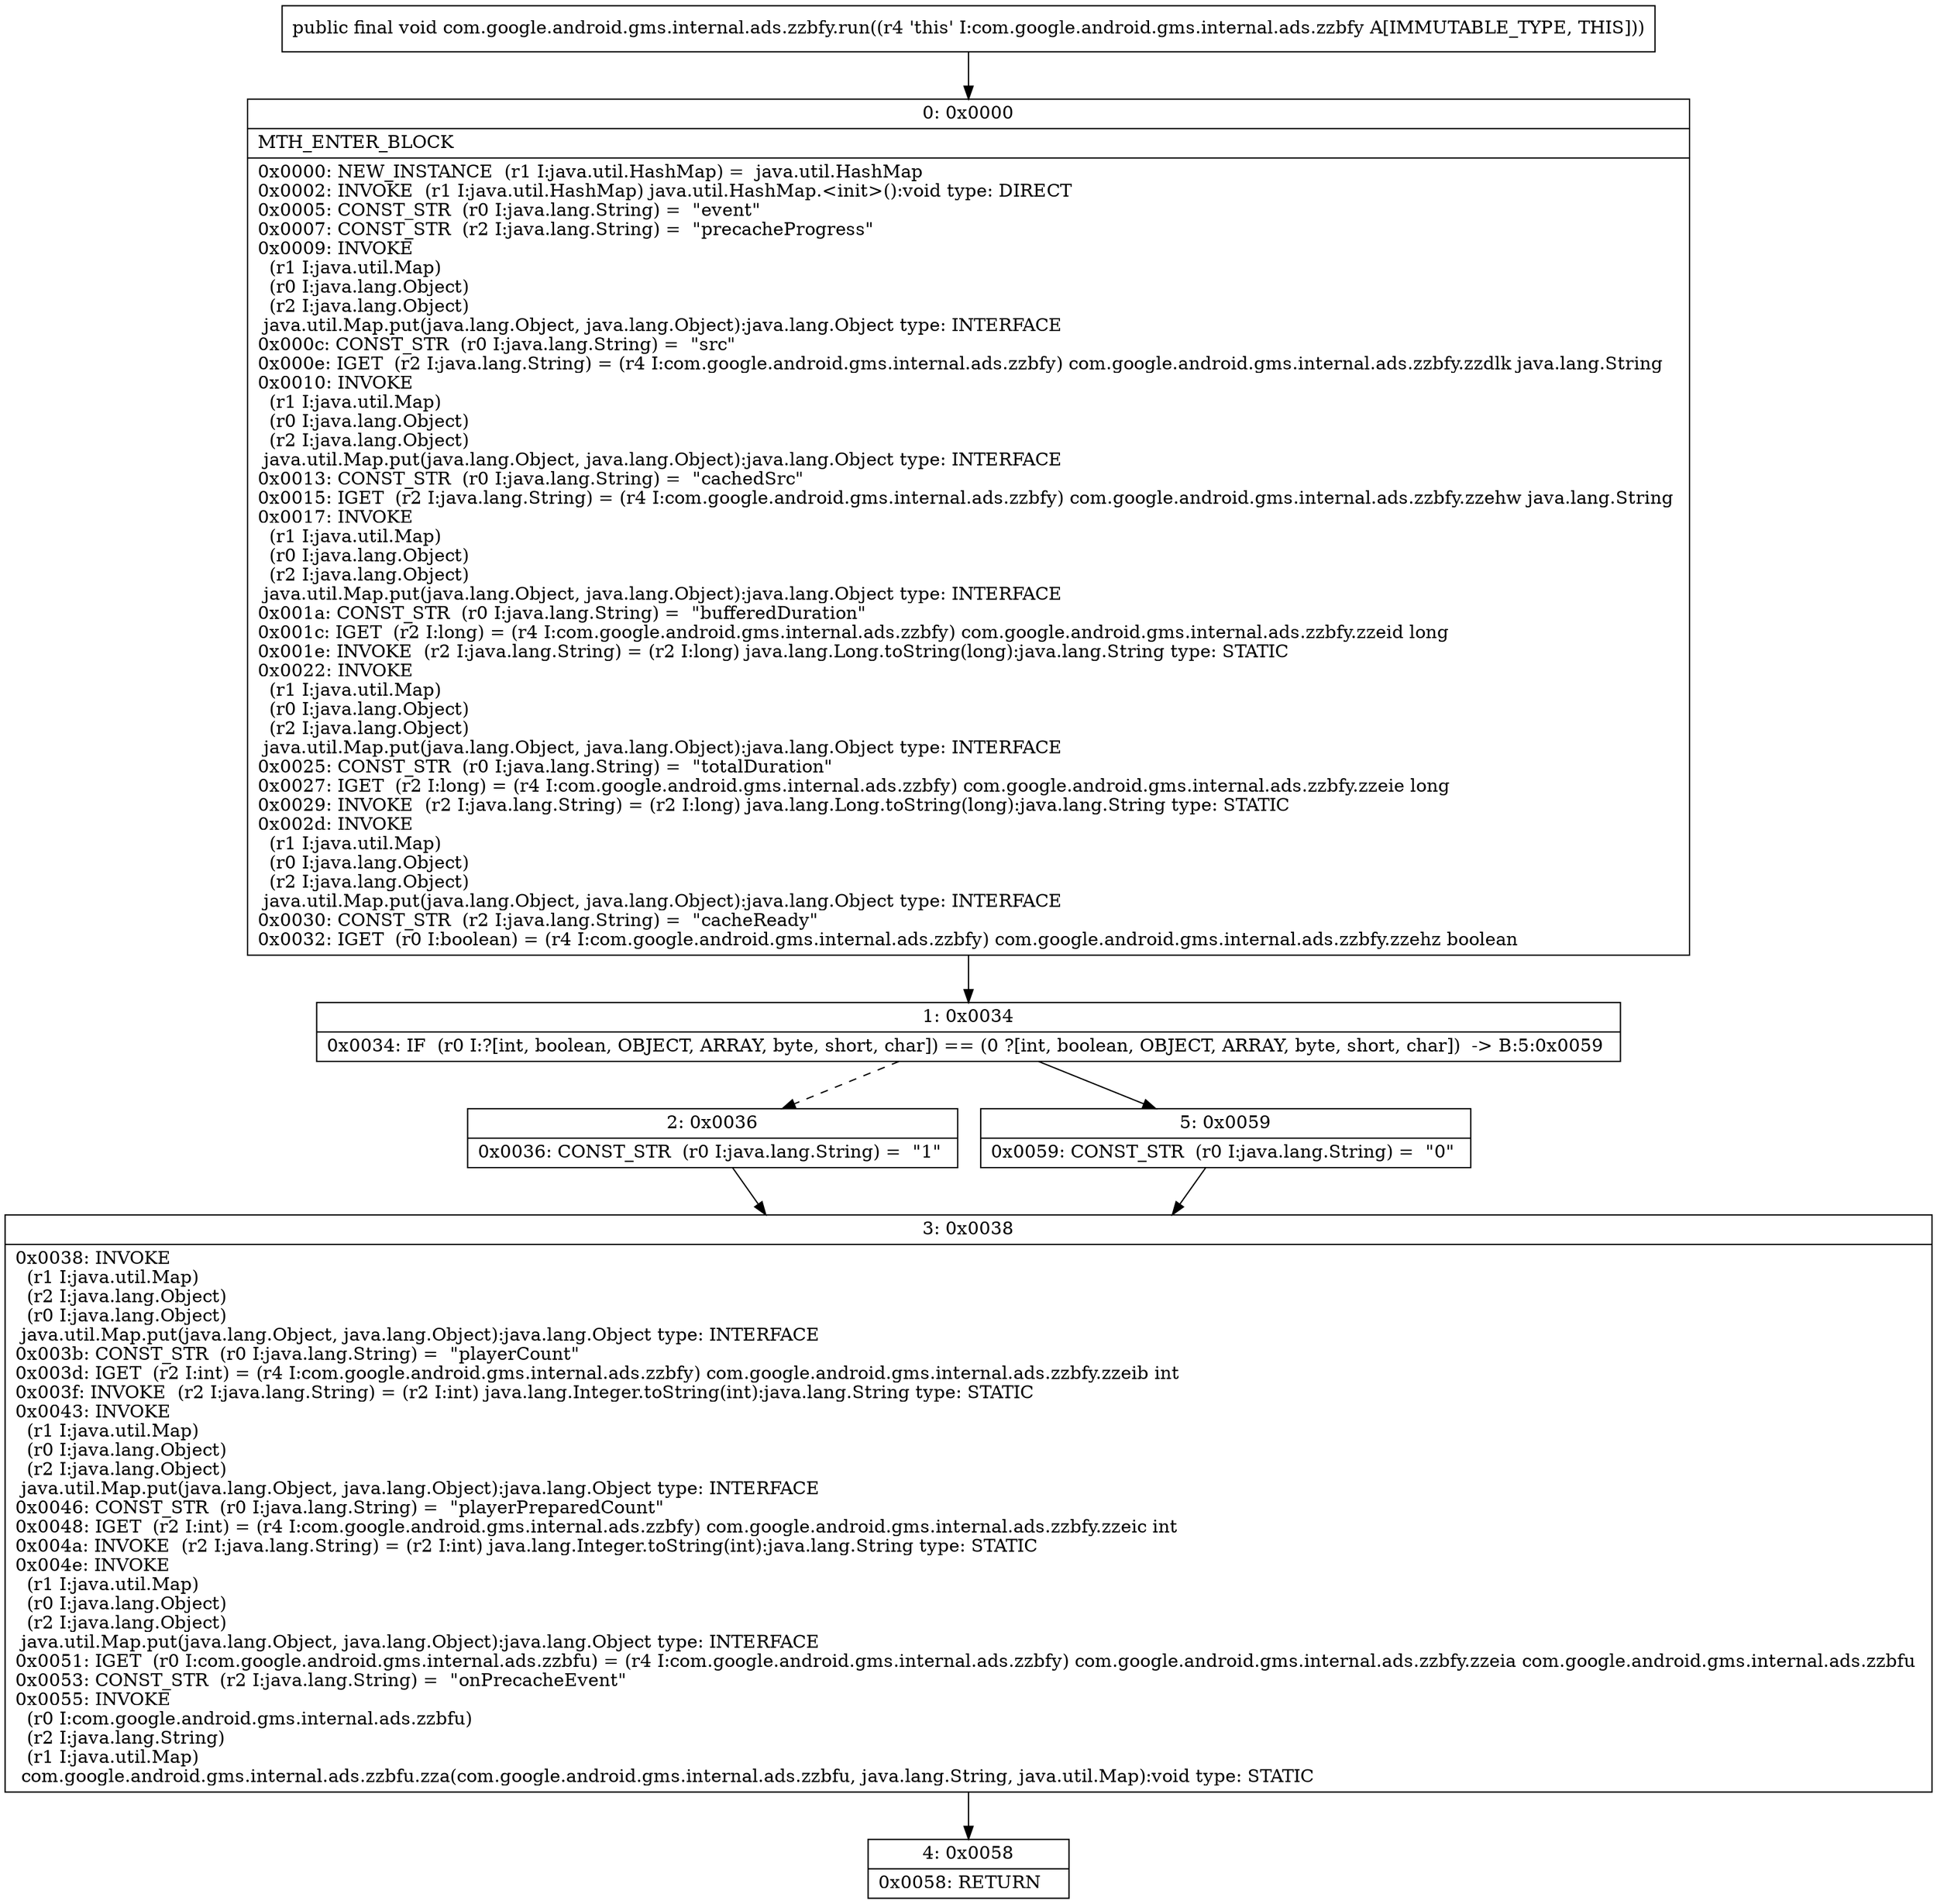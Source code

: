 digraph "CFG forcom.google.android.gms.internal.ads.zzbfy.run()V" {
Node_0 [shape=record,label="{0\:\ 0x0000|MTH_ENTER_BLOCK\l|0x0000: NEW_INSTANCE  (r1 I:java.util.HashMap) =  java.util.HashMap \l0x0002: INVOKE  (r1 I:java.util.HashMap) java.util.HashMap.\<init\>():void type: DIRECT \l0x0005: CONST_STR  (r0 I:java.lang.String) =  \"event\" \l0x0007: CONST_STR  (r2 I:java.lang.String) =  \"precacheProgress\" \l0x0009: INVOKE  \l  (r1 I:java.util.Map)\l  (r0 I:java.lang.Object)\l  (r2 I:java.lang.Object)\l java.util.Map.put(java.lang.Object, java.lang.Object):java.lang.Object type: INTERFACE \l0x000c: CONST_STR  (r0 I:java.lang.String) =  \"src\" \l0x000e: IGET  (r2 I:java.lang.String) = (r4 I:com.google.android.gms.internal.ads.zzbfy) com.google.android.gms.internal.ads.zzbfy.zzdlk java.lang.String \l0x0010: INVOKE  \l  (r1 I:java.util.Map)\l  (r0 I:java.lang.Object)\l  (r2 I:java.lang.Object)\l java.util.Map.put(java.lang.Object, java.lang.Object):java.lang.Object type: INTERFACE \l0x0013: CONST_STR  (r0 I:java.lang.String) =  \"cachedSrc\" \l0x0015: IGET  (r2 I:java.lang.String) = (r4 I:com.google.android.gms.internal.ads.zzbfy) com.google.android.gms.internal.ads.zzbfy.zzehw java.lang.String \l0x0017: INVOKE  \l  (r1 I:java.util.Map)\l  (r0 I:java.lang.Object)\l  (r2 I:java.lang.Object)\l java.util.Map.put(java.lang.Object, java.lang.Object):java.lang.Object type: INTERFACE \l0x001a: CONST_STR  (r0 I:java.lang.String) =  \"bufferedDuration\" \l0x001c: IGET  (r2 I:long) = (r4 I:com.google.android.gms.internal.ads.zzbfy) com.google.android.gms.internal.ads.zzbfy.zzeid long \l0x001e: INVOKE  (r2 I:java.lang.String) = (r2 I:long) java.lang.Long.toString(long):java.lang.String type: STATIC \l0x0022: INVOKE  \l  (r1 I:java.util.Map)\l  (r0 I:java.lang.Object)\l  (r2 I:java.lang.Object)\l java.util.Map.put(java.lang.Object, java.lang.Object):java.lang.Object type: INTERFACE \l0x0025: CONST_STR  (r0 I:java.lang.String) =  \"totalDuration\" \l0x0027: IGET  (r2 I:long) = (r4 I:com.google.android.gms.internal.ads.zzbfy) com.google.android.gms.internal.ads.zzbfy.zzeie long \l0x0029: INVOKE  (r2 I:java.lang.String) = (r2 I:long) java.lang.Long.toString(long):java.lang.String type: STATIC \l0x002d: INVOKE  \l  (r1 I:java.util.Map)\l  (r0 I:java.lang.Object)\l  (r2 I:java.lang.Object)\l java.util.Map.put(java.lang.Object, java.lang.Object):java.lang.Object type: INTERFACE \l0x0030: CONST_STR  (r2 I:java.lang.String) =  \"cacheReady\" \l0x0032: IGET  (r0 I:boolean) = (r4 I:com.google.android.gms.internal.ads.zzbfy) com.google.android.gms.internal.ads.zzbfy.zzehz boolean \l}"];
Node_1 [shape=record,label="{1\:\ 0x0034|0x0034: IF  (r0 I:?[int, boolean, OBJECT, ARRAY, byte, short, char]) == (0 ?[int, boolean, OBJECT, ARRAY, byte, short, char])  \-\> B:5:0x0059 \l}"];
Node_2 [shape=record,label="{2\:\ 0x0036|0x0036: CONST_STR  (r0 I:java.lang.String) =  \"1\" \l}"];
Node_3 [shape=record,label="{3\:\ 0x0038|0x0038: INVOKE  \l  (r1 I:java.util.Map)\l  (r2 I:java.lang.Object)\l  (r0 I:java.lang.Object)\l java.util.Map.put(java.lang.Object, java.lang.Object):java.lang.Object type: INTERFACE \l0x003b: CONST_STR  (r0 I:java.lang.String) =  \"playerCount\" \l0x003d: IGET  (r2 I:int) = (r4 I:com.google.android.gms.internal.ads.zzbfy) com.google.android.gms.internal.ads.zzbfy.zzeib int \l0x003f: INVOKE  (r2 I:java.lang.String) = (r2 I:int) java.lang.Integer.toString(int):java.lang.String type: STATIC \l0x0043: INVOKE  \l  (r1 I:java.util.Map)\l  (r0 I:java.lang.Object)\l  (r2 I:java.lang.Object)\l java.util.Map.put(java.lang.Object, java.lang.Object):java.lang.Object type: INTERFACE \l0x0046: CONST_STR  (r0 I:java.lang.String) =  \"playerPreparedCount\" \l0x0048: IGET  (r2 I:int) = (r4 I:com.google.android.gms.internal.ads.zzbfy) com.google.android.gms.internal.ads.zzbfy.zzeic int \l0x004a: INVOKE  (r2 I:java.lang.String) = (r2 I:int) java.lang.Integer.toString(int):java.lang.String type: STATIC \l0x004e: INVOKE  \l  (r1 I:java.util.Map)\l  (r0 I:java.lang.Object)\l  (r2 I:java.lang.Object)\l java.util.Map.put(java.lang.Object, java.lang.Object):java.lang.Object type: INTERFACE \l0x0051: IGET  (r0 I:com.google.android.gms.internal.ads.zzbfu) = (r4 I:com.google.android.gms.internal.ads.zzbfy) com.google.android.gms.internal.ads.zzbfy.zzeia com.google.android.gms.internal.ads.zzbfu \l0x0053: CONST_STR  (r2 I:java.lang.String) =  \"onPrecacheEvent\" \l0x0055: INVOKE  \l  (r0 I:com.google.android.gms.internal.ads.zzbfu)\l  (r2 I:java.lang.String)\l  (r1 I:java.util.Map)\l com.google.android.gms.internal.ads.zzbfu.zza(com.google.android.gms.internal.ads.zzbfu, java.lang.String, java.util.Map):void type: STATIC \l}"];
Node_4 [shape=record,label="{4\:\ 0x0058|0x0058: RETURN   \l}"];
Node_5 [shape=record,label="{5\:\ 0x0059|0x0059: CONST_STR  (r0 I:java.lang.String) =  \"0\" \l}"];
MethodNode[shape=record,label="{public final void com.google.android.gms.internal.ads.zzbfy.run((r4 'this' I:com.google.android.gms.internal.ads.zzbfy A[IMMUTABLE_TYPE, THIS])) }"];
MethodNode -> Node_0;
Node_0 -> Node_1;
Node_1 -> Node_2[style=dashed];
Node_1 -> Node_5;
Node_2 -> Node_3;
Node_3 -> Node_4;
Node_5 -> Node_3;
}

